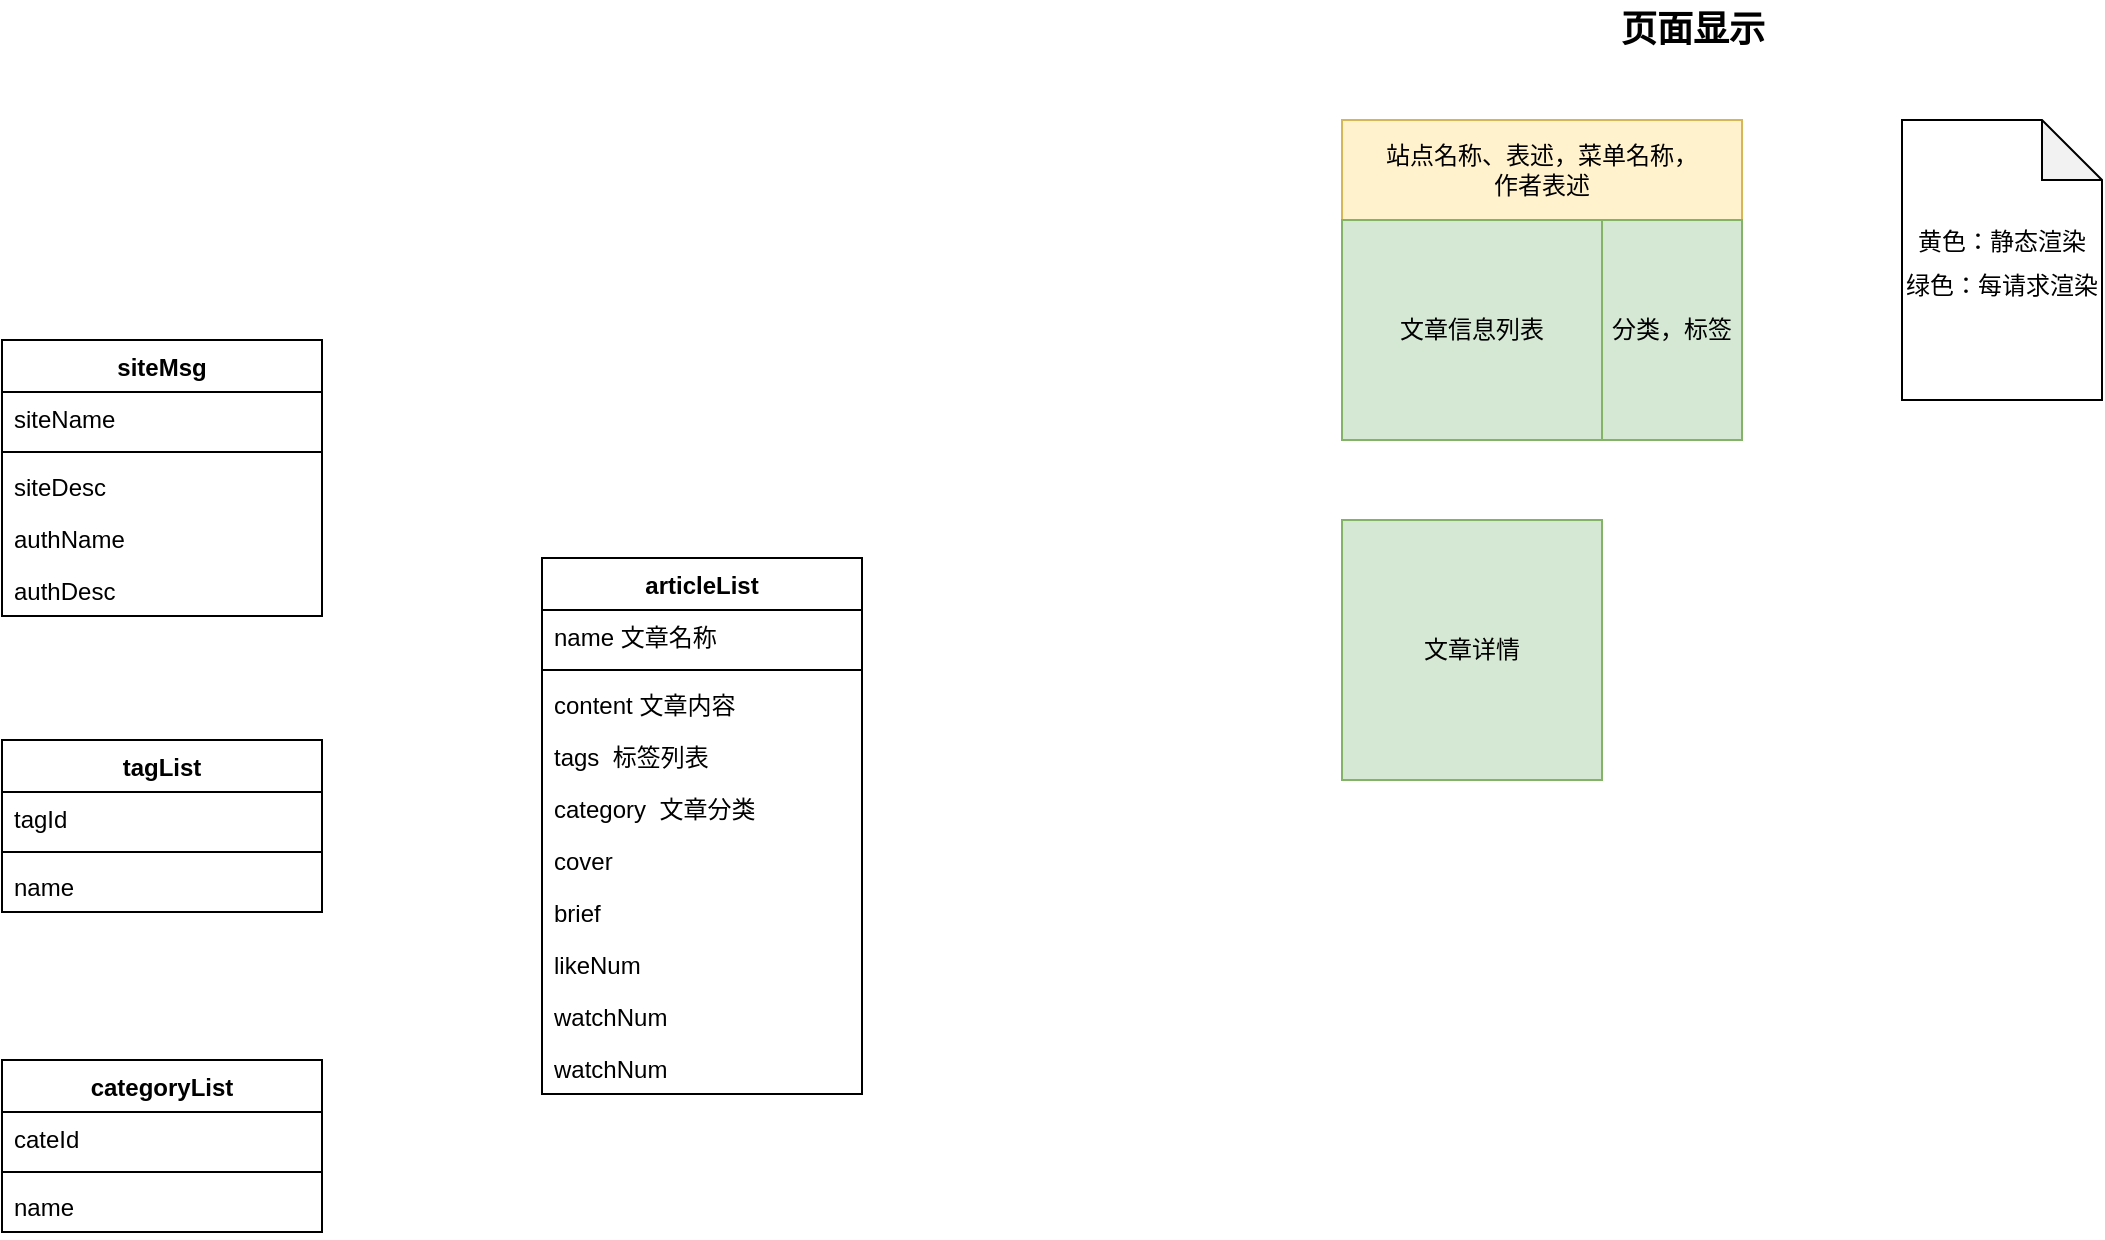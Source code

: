 <mxfile version="13.4.5" type="device"><diagram id="xWThpVZ60t8MFro4iiPZ" name="Page-1"><mxGraphModel dx="1266" dy="1077" grid="1" gridSize="10" guides="1" tooltips="1" connect="1" arrows="1" fold="1" page="1" pageScale="1" pageWidth="1169" pageHeight="1654" math="0" shadow="0"><root><mxCell id="0"/><mxCell id="1" parent="0"/><mxCell id="SOvZcdGrPwwNign146uj-1" value="站点名称、表述，菜单名称，&lt;br&gt;作者表述" style="rounded=0;whiteSpace=wrap;html=1;fillColor=#fff2cc;strokeColor=#d6b656;" vertex="1" parent="1"><mxGeometry x="760" y="160" width="200" height="50" as="geometry"/></mxCell><mxCell id="SOvZcdGrPwwNign146uj-2" value="文章信息列表" style="rounded=0;whiteSpace=wrap;html=1;fillColor=#d5e8d4;strokeColor=#82b366;" vertex="1" parent="1"><mxGeometry x="760" y="210" width="130" height="110" as="geometry"/></mxCell><mxCell id="SOvZcdGrPwwNign146uj-3" value="分类，标签" style="rounded=0;whiteSpace=wrap;html=1;fillColor=#d5e8d4;strokeColor=#82b366;" vertex="1" parent="1"><mxGeometry x="890" y="210" width="70" height="110" as="geometry"/></mxCell><mxCell id="SOvZcdGrPwwNign146uj-4" value="文章详情" style="rounded=0;whiteSpace=wrap;html=1;fillColor=#d5e8d4;strokeColor=#82b366;" vertex="1" parent="1"><mxGeometry x="760" y="360" width="130" height="130" as="geometry"/></mxCell><mxCell id="SOvZcdGrPwwNign146uj-11" value="tagList" style="swimlane;fontStyle=1;align=center;verticalAlign=top;childLayout=stackLayout;horizontal=1;startSize=26;horizontalStack=0;resizeParent=1;resizeParentMax=0;resizeLast=0;collapsible=1;marginBottom=0;" vertex="1" parent="1"><mxGeometry x="90" y="470" width="160" height="86" as="geometry"/></mxCell><mxCell id="SOvZcdGrPwwNign146uj-12" value="tagId" style="text;strokeColor=none;fillColor=none;align=left;verticalAlign=top;spacingLeft=4;spacingRight=4;overflow=hidden;rotatable=0;points=[[0,0.5],[1,0.5]];portConstraint=eastwest;" vertex="1" parent="SOvZcdGrPwwNign146uj-11"><mxGeometry y="26" width="160" height="26" as="geometry"/></mxCell><mxCell id="SOvZcdGrPwwNign146uj-13" value="" style="line;strokeWidth=1;fillColor=none;align=left;verticalAlign=middle;spacingTop=-1;spacingLeft=3;spacingRight=3;rotatable=0;labelPosition=right;points=[];portConstraint=eastwest;" vertex="1" parent="SOvZcdGrPwwNign146uj-11"><mxGeometry y="52" width="160" height="8" as="geometry"/></mxCell><mxCell id="SOvZcdGrPwwNign146uj-14" value="name" style="text;strokeColor=none;fillColor=none;align=left;verticalAlign=top;spacingLeft=4;spacingRight=4;overflow=hidden;rotatable=0;points=[[0,0.5],[1,0.5]];portConstraint=eastwest;" vertex="1" parent="SOvZcdGrPwwNign146uj-11"><mxGeometry y="60" width="160" height="26" as="geometry"/></mxCell><mxCell id="SOvZcdGrPwwNign146uj-15" value="categoryList" style="swimlane;fontStyle=1;align=center;verticalAlign=top;childLayout=stackLayout;horizontal=1;startSize=26;horizontalStack=0;resizeParent=1;resizeParentMax=0;resizeLast=0;collapsible=1;marginBottom=0;" vertex="1" parent="1"><mxGeometry x="90" y="630" width="160" height="86" as="geometry"/></mxCell><mxCell id="SOvZcdGrPwwNign146uj-16" value="cateId" style="text;strokeColor=none;fillColor=none;align=left;verticalAlign=top;spacingLeft=4;spacingRight=4;overflow=hidden;rotatable=0;points=[[0,0.5],[1,0.5]];portConstraint=eastwest;" vertex="1" parent="SOvZcdGrPwwNign146uj-15"><mxGeometry y="26" width="160" height="26" as="geometry"/></mxCell><mxCell id="SOvZcdGrPwwNign146uj-17" value="" style="line;strokeWidth=1;fillColor=none;align=left;verticalAlign=middle;spacingTop=-1;spacingLeft=3;spacingRight=3;rotatable=0;labelPosition=right;points=[];portConstraint=eastwest;" vertex="1" parent="SOvZcdGrPwwNign146uj-15"><mxGeometry y="52" width="160" height="8" as="geometry"/></mxCell><mxCell id="SOvZcdGrPwwNign146uj-18" value="name" style="text;strokeColor=none;fillColor=none;align=left;verticalAlign=top;spacingLeft=4;spacingRight=4;overflow=hidden;rotatable=0;points=[[0,0.5],[1,0.5]];portConstraint=eastwest;" vertex="1" parent="SOvZcdGrPwwNign146uj-15"><mxGeometry y="60" width="160" height="26" as="geometry"/></mxCell><mxCell id="SOvZcdGrPwwNign146uj-19" value="articleList" style="swimlane;fontStyle=1;align=center;verticalAlign=top;childLayout=stackLayout;horizontal=1;startSize=26;horizontalStack=0;resizeParent=1;resizeParentMax=0;resizeLast=0;collapsible=1;marginBottom=0;" vertex="1" parent="1"><mxGeometry x="360" y="379" width="160" height="268" as="geometry"/></mxCell><mxCell id="SOvZcdGrPwwNign146uj-20" value="name 文章名称" style="text;strokeColor=none;fillColor=none;align=left;verticalAlign=top;spacingLeft=4;spacingRight=4;overflow=hidden;rotatable=0;points=[[0,0.5],[1,0.5]];portConstraint=eastwest;" vertex="1" parent="SOvZcdGrPwwNign146uj-19"><mxGeometry y="26" width="160" height="26" as="geometry"/></mxCell><mxCell id="SOvZcdGrPwwNign146uj-21" value="" style="line;strokeWidth=1;fillColor=none;align=left;verticalAlign=middle;spacingTop=-1;spacingLeft=3;spacingRight=3;rotatable=0;labelPosition=right;points=[];portConstraint=eastwest;" vertex="1" parent="SOvZcdGrPwwNign146uj-19"><mxGeometry y="52" width="160" height="8" as="geometry"/></mxCell><mxCell id="SOvZcdGrPwwNign146uj-22" value="content 文章内容" style="text;strokeColor=none;fillColor=none;align=left;verticalAlign=top;spacingLeft=4;spacingRight=4;overflow=hidden;rotatable=0;points=[[0,0.5],[1,0.5]];portConstraint=eastwest;" vertex="1" parent="SOvZcdGrPwwNign146uj-19"><mxGeometry y="60" width="160" height="26" as="geometry"/></mxCell><mxCell id="SOvZcdGrPwwNign146uj-23" value="tags  标签列表&#10; " style="text;strokeColor=none;fillColor=none;align=left;verticalAlign=top;spacingLeft=4;spacingRight=4;overflow=hidden;rotatable=0;points=[[0,0.5],[1,0.5]];portConstraint=eastwest;" vertex="1" parent="SOvZcdGrPwwNign146uj-19"><mxGeometry y="86" width="160" height="26" as="geometry"/></mxCell><mxCell id="SOvZcdGrPwwNign146uj-24" value="category  文章分类" style="text;strokeColor=none;fillColor=none;align=left;verticalAlign=top;spacingLeft=4;spacingRight=4;overflow=hidden;rotatable=0;points=[[0,0.5],[1,0.5]];portConstraint=eastwest;" vertex="1" parent="SOvZcdGrPwwNign146uj-19"><mxGeometry y="112" width="160" height="26" as="geometry"/></mxCell><mxCell id="SOvZcdGrPwwNign146uj-25" value="cover" style="text;strokeColor=none;fillColor=none;align=left;verticalAlign=top;spacingLeft=4;spacingRight=4;overflow=hidden;rotatable=0;points=[[0,0.5],[1,0.5]];portConstraint=eastwest;" vertex="1" parent="SOvZcdGrPwwNign146uj-19"><mxGeometry y="138" width="160" height="26" as="geometry"/></mxCell><mxCell id="SOvZcdGrPwwNign146uj-26" value="brief" style="text;strokeColor=none;fillColor=none;align=left;verticalAlign=top;spacingLeft=4;spacingRight=4;overflow=hidden;rotatable=0;points=[[0,0.5],[1,0.5]];portConstraint=eastwest;" vertex="1" parent="SOvZcdGrPwwNign146uj-19"><mxGeometry y="164" width="160" height="26" as="geometry"/></mxCell><mxCell id="SOvZcdGrPwwNign146uj-27" value="likeNum&#10;" style="text;strokeColor=none;fillColor=none;align=left;verticalAlign=top;spacingLeft=4;spacingRight=4;overflow=hidden;rotatable=0;points=[[0,0.5],[1,0.5]];portConstraint=eastwest;" vertex="1" parent="SOvZcdGrPwwNign146uj-19"><mxGeometry y="190" width="160" height="26" as="geometry"/></mxCell><mxCell id="SOvZcdGrPwwNign146uj-28" value="watchNum" style="text;strokeColor=none;fillColor=none;align=left;verticalAlign=top;spacingLeft=4;spacingRight=4;overflow=hidden;rotatable=0;points=[[0,0.5],[1,0.5]];portConstraint=eastwest;" vertex="1" parent="SOvZcdGrPwwNign146uj-19"><mxGeometry y="216" width="160" height="26" as="geometry"/></mxCell><mxCell id="SOvZcdGrPwwNign146uj-29" value="watchNum" style="text;strokeColor=none;fillColor=none;align=left;verticalAlign=top;spacingLeft=4;spacingRight=4;overflow=hidden;rotatable=0;points=[[0,0.5],[1,0.5]];portConstraint=eastwest;" vertex="1" parent="SOvZcdGrPwwNign146uj-19"><mxGeometry y="242" width="160" height="26" as="geometry"/></mxCell><mxCell id="SOvZcdGrPwwNign146uj-30" value="页面显示" style="text;html=1;align=center;verticalAlign=middle;resizable=0;points=[];autosize=1;fontStyle=1;fontSize=18;" vertex="1" parent="1"><mxGeometry x="890" y="100" width="90" height="30" as="geometry"/></mxCell><mxCell id="SOvZcdGrPwwNign146uj-31" value="&lt;font style=&quot;font-size: 12px&quot;&gt;黄色：静态渲染&lt;br&gt;绿色：每请求渲染&lt;br&gt;&lt;/font&gt;" style="shape=note;whiteSpace=wrap;html=1;backgroundOutline=1;darkOpacity=0.05;fontSize=18;" vertex="1" parent="1"><mxGeometry x="1040" y="160" width="100" height="140" as="geometry"/></mxCell><mxCell id="SOvZcdGrPwwNign146uj-5" value="siteMsg" style="swimlane;fontStyle=1;align=center;verticalAlign=top;childLayout=stackLayout;horizontal=1;startSize=26;horizontalStack=0;resizeParent=1;resizeParentMax=0;resizeLast=0;collapsible=1;marginBottom=0;" vertex="1" parent="1"><mxGeometry x="90" y="270" width="160" height="138" as="geometry"/></mxCell><mxCell id="SOvZcdGrPwwNign146uj-6" value="siteName" style="text;strokeColor=none;fillColor=none;align=left;verticalAlign=top;spacingLeft=4;spacingRight=4;overflow=hidden;rotatable=0;points=[[0,0.5],[1,0.5]];portConstraint=eastwest;" vertex="1" parent="SOvZcdGrPwwNign146uj-5"><mxGeometry y="26" width="160" height="26" as="geometry"/></mxCell><mxCell id="SOvZcdGrPwwNign146uj-7" value="" style="line;strokeWidth=1;fillColor=none;align=left;verticalAlign=middle;spacingTop=-1;spacingLeft=3;spacingRight=3;rotatable=0;labelPosition=right;points=[];portConstraint=eastwest;" vertex="1" parent="SOvZcdGrPwwNign146uj-5"><mxGeometry y="52" width="160" height="8" as="geometry"/></mxCell><mxCell id="SOvZcdGrPwwNign146uj-8" value="siteDesc" style="text;strokeColor=none;fillColor=none;align=left;verticalAlign=top;spacingLeft=4;spacingRight=4;overflow=hidden;rotatable=0;points=[[0,0.5],[1,0.5]];portConstraint=eastwest;" vertex="1" parent="SOvZcdGrPwwNign146uj-5"><mxGeometry y="60" width="160" height="26" as="geometry"/></mxCell><mxCell id="SOvZcdGrPwwNign146uj-9" value="authName" style="text;strokeColor=none;fillColor=none;align=left;verticalAlign=top;spacingLeft=4;spacingRight=4;overflow=hidden;rotatable=0;points=[[0,0.5],[1,0.5]];portConstraint=eastwest;" vertex="1" parent="SOvZcdGrPwwNign146uj-5"><mxGeometry y="86" width="160" height="26" as="geometry"/></mxCell><mxCell id="SOvZcdGrPwwNign146uj-10" value="authDesc" style="text;strokeColor=none;fillColor=none;align=left;verticalAlign=top;spacingLeft=4;spacingRight=4;overflow=hidden;rotatable=0;points=[[0,0.5],[1,0.5]];portConstraint=eastwest;" vertex="1" parent="SOvZcdGrPwwNign146uj-5"><mxGeometry y="112" width="160" height="26" as="geometry"/></mxCell></root></mxGraphModel></diagram></mxfile>